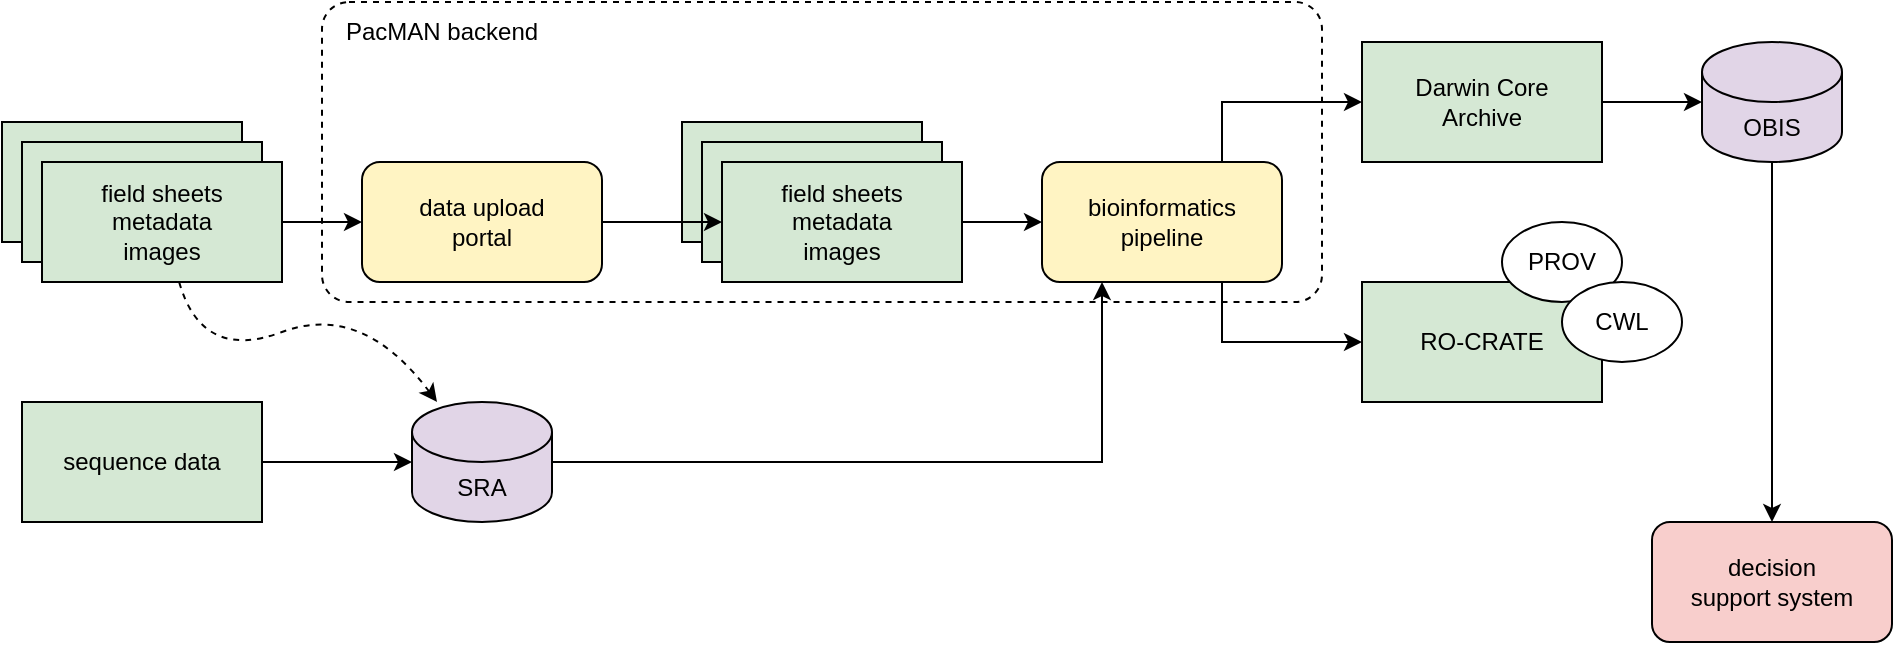 <mxfile version="20.3.0" type="device"><diagram id="5xzMb8KIN-QtyY2DBHGz" name="Page-1"><mxGraphModel dx="1018" dy="681" grid="1" gridSize="10" guides="1" tooltips="1" connect="1" arrows="1" fold="1" page="1" pageScale="1" pageWidth="1654" pageHeight="1169" math="0" shadow="0"><root><mxCell id="0"/><mxCell id="1" parent="0"/><mxCell id="pVi37tHYbXQBH9m1CNZS-10" value="" style="rounded=1;whiteSpace=wrap;html=1;dashed=1;fillColor=none;arcSize=9;" vertex="1" parent="1"><mxGeometry x="360" y="320" width="500" height="150" as="geometry"/></mxCell><mxCell id="pVi37tHYbXQBH9m1CNZS-1" value="" style="rounded=0;whiteSpace=wrap;html=1;align=left;fillColor=#D5E8D4;" vertex="1" parent="1"><mxGeometry x="540" y="380" width="120" height="60" as="geometry"/></mxCell><mxCell id="pVi37tHYbXQBH9m1CNZS-2" value="" style="rounded=0;whiteSpace=wrap;html=1;align=left;fillColor=#D5E8D4;" vertex="1" parent="1"><mxGeometry x="550" y="390" width="120" height="60" as="geometry"/></mxCell><mxCell id="pVi37tHYbXQBH9m1CNZS-3" value="field sheets&lt;br&gt;metadata&lt;br&gt;images" style="rounded=0;whiteSpace=wrap;html=1;fillColor=#D5E8D4;" vertex="1" parent="1"><mxGeometry x="560" y="400" width="120" height="60" as="geometry"/></mxCell><mxCell id="OLtJ9Sjt5ERu6fErykhF-8" value="" style="rounded=0;whiteSpace=wrap;html=1;align=left;fillColor=#D5E8D4;" parent="1" vertex="1"><mxGeometry x="200" y="380" width="120" height="60" as="geometry"/></mxCell><mxCell id="OLtJ9Sjt5ERu6fErykhF-7" value="" style="rounded=0;whiteSpace=wrap;html=1;align=left;fillColor=#D5E8D4;" parent="1" vertex="1"><mxGeometry x="210" y="390" width="120" height="60" as="geometry"/></mxCell><mxCell id="OLtJ9Sjt5ERu6fErykhF-2" value="field sheets&lt;br&gt;metadata&lt;br&gt;images" style="rounded=0;whiteSpace=wrap;html=1;fillColor=#D5E8D4;" parent="1" vertex="1"><mxGeometry x="220" y="400" width="120" height="60" as="geometry"/></mxCell><mxCell id="OLtJ9Sjt5ERu6fErykhF-3" value="sequence data" style="rounded=0;whiteSpace=wrap;html=1;fillColor=#D5E8D4;" parent="1" vertex="1"><mxGeometry x="210" y="520" width="120" height="60" as="geometry"/></mxCell><mxCell id="pVi37tHYbXQBH9m1CNZS-6" style="edgeStyle=orthogonalEdgeStyle;rounded=0;orthogonalLoop=1;jettySize=auto;html=1;exitX=1;exitY=0.5;exitDx=0;exitDy=0;exitPerimeter=0;entryX=0.25;entryY=1;entryDx=0;entryDy=0;" edge="1" parent="1" source="OLtJ9Sjt5ERu6fErykhF-4" target="OLtJ9Sjt5ERu6fErykhF-19"><mxGeometry relative="1" as="geometry"/></mxCell><mxCell id="OLtJ9Sjt5ERu6fErykhF-4" value="SRA" style="shape=cylinder3;whiteSpace=wrap;html=1;boundedLbl=1;backgroundOutline=1;size=15;fillColor=#E1D5E7;" parent="1" vertex="1"><mxGeometry x="405" y="520" width="70" height="60" as="geometry"/></mxCell><mxCell id="OLtJ9Sjt5ERu6fErykhF-5" value="" style="endArrow=classic;html=1;rounded=0;" parent="1" source="OLtJ9Sjt5ERu6fErykhF-3" target="OLtJ9Sjt5ERu6fErykhF-4" edge="1"><mxGeometry width="50" height="50" relative="1" as="geometry"><mxPoint x="200" y="600" as="sourcePoint"/><mxPoint x="250" y="550" as="targetPoint"/></mxGeometry></mxCell><mxCell id="OLtJ9Sjt5ERu6fErykhF-6" value="" style="curved=1;endArrow=classic;html=1;rounded=0;dashed=1;" parent="1" source="OLtJ9Sjt5ERu6fErykhF-2" target="OLtJ9Sjt5ERu6fErykhF-4" edge="1"><mxGeometry width="50" height="50" relative="1" as="geometry"><mxPoint x="390" y="690" as="sourcePoint"/><mxPoint x="440" y="640" as="targetPoint"/><Array as="points"><mxPoint x="300" y="500"/><mxPoint x="380" y="470"/></Array></mxGeometry></mxCell><mxCell id="pVi37tHYbXQBH9m1CNZS-7" style="edgeStyle=orthogonalEdgeStyle;rounded=0;orthogonalLoop=1;jettySize=auto;html=1;exitX=1;exitY=0.5;exitDx=0;exitDy=0;entryX=0;entryY=0.5;entryDx=0;entryDy=0;" edge="1" parent="1" source="OLtJ9Sjt5ERu6fErykhF-9" target="pVi37tHYbXQBH9m1CNZS-3"><mxGeometry relative="1" as="geometry"/></mxCell><mxCell id="OLtJ9Sjt5ERu6fErykhF-9" value="data upload&lt;br&gt;portal" style="rounded=1;whiteSpace=wrap;html=1;fillColor=#FFF4C3;" parent="1" vertex="1"><mxGeometry x="380" y="400" width="120" height="60" as="geometry"/></mxCell><mxCell id="OLtJ9Sjt5ERu6fErykhF-10" value="" style="endArrow=classic;html=1;rounded=0;" parent="1" source="OLtJ9Sjt5ERu6fErykhF-2" target="OLtJ9Sjt5ERu6fErykhF-9" edge="1"><mxGeometry width="50" height="50" relative="1" as="geometry"><mxPoint x="350" y="470" as="sourcePoint"/><mxPoint x="400" y="420" as="targetPoint"/></mxGeometry></mxCell><mxCell id="OLtJ9Sjt5ERu6fErykhF-11" value="RO-CRATE" style="rounded=0;whiteSpace=wrap;html=1;fillColor=#D5E8D4;" parent="1" vertex="1"><mxGeometry x="880" y="460" width="120" height="60" as="geometry"/></mxCell><mxCell id="OLtJ9Sjt5ERu6fErykhF-12" value="Darwin Core&lt;br&gt;Archive" style="rounded=0;whiteSpace=wrap;html=1;fillColor=#D5E8D4;" parent="1" vertex="1"><mxGeometry x="880" y="340" width="120" height="60" as="geometry"/></mxCell><mxCell id="OLtJ9Sjt5ERu6fErykhF-16" value="PROV" style="ellipse;whiteSpace=wrap;html=1;" parent="1" vertex="1"><mxGeometry x="950" y="430" width="60" height="40" as="geometry"/></mxCell><mxCell id="OLtJ9Sjt5ERu6fErykhF-17" value="CWL" style="ellipse;whiteSpace=wrap;html=1;" parent="1" vertex="1"><mxGeometry x="980" y="460" width="60" height="40" as="geometry"/></mxCell><mxCell id="pVi37tHYbXQBH9m1CNZS-8" style="edgeStyle=orthogonalEdgeStyle;rounded=0;orthogonalLoop=1;jettySize=auto;html=1;exitX=0.75;exitY=0;exitDx=0;exitDy=0;entryX=0;entryY=0.5;entryDx=0;entryDy=0;" edge="1" parent="1" source="OLtJ9Sjt5ERu6fErykhF-19" target="OLtJ9Sjt5ERu6fErykhF-12"><mxGeometry relative="1" as="geometry"/></mxCell><mxCell id="pVi37tHYbXQBH9m1CNZS-9" style="edgeStyle=orthogonalEdgeStyle;rounded=0;orthogonalLoop=1;jettySize=auto;html=1;exitX=0.75;exitY=1;exitDx=0;exitDy=0;entryX=0;entryY=0.5;entryDx=0;entryDy=0;" edge="1" parent="1" source="OLtJ9Sjt5ERu6fErykhF-19" target="OLtJ9Sjt5ERu6fErykhF-11"><mxGeometry relative="1" as="geometry"/></mxCell><mxCell id="OLtJ9Sjt5ERu6fErykhF-19" value="bioinformatics&lt;br&gt;pipeline" style="rounded=1;whiteSpace=wrap;html=1;fillColor=#FFF4C3;" parent="1" vertex="1"><mxGeometry x="720" y="400" width="120" height="60" as="geometry"/></mxCell><mxCell id="pVi37tHYbXQBH9m1CNZS-13" style="edgeStyle=orthogonalEdgeStyle;rounded=0;orthogonalLoop=1;jettySize=auto;html=1;exitX=0.5;exitY=1;exitDx=0;exitDy=0;exitPerimeter=0;entryX=0.5;entryY=0;entryDx=0;entryDy=0;" edge="1" parent="1" source="OLtJ9Sjt5ERu6fErykhF-21" target="pVi37tHYbXQBH9m1CNZS-12"><mxGeometry relative="1" as="geometry"/></mxCell><mxCell id="OLtJ9Sjt5ERu6fErykhF-21" value="OBIS" style="shape=cylinder3;whiteSpace=wrap;html=1;boundedLbl=1;backgroundOutline=1;size=15;fillColor=#E1D5E7;" parent="1" vertex="1"><mxGeometry x="1050" y="340" width="70" height="60" as="geometry"/></mxCell><mxCell id="OLtJ9Sjt5ERu6fErykhF-22" value="" style="endArrow=classic;html=1;rounded=0;" parent="1" source="OLtJ9Sjt5ERu6fErykhF-12" target="OLtJ9Sjt5ERu6fErykhF-21" edge="1"><mxGeometry width="50" height="50" relative="1" as="geometry"><mxPoint x="810" y="414.286" as="sourcePoint"/><mxPoint x="890" y="380" as="targetPoint"/></mxGeometry></mxCell><mxCell id="pVi37tHYbXQBH9m1CNZS-5" style="edgeStyle=orthogonalEdgeStyle;rounded=0;orthogonalLoop=1;jettySize=auto;html=1;exitX=1;exitY=0.5;exitDx=0;exitDy=0;entryX=0;entryY=0.5;entryDx=0;entryDy=0;" edge="1" parent="1" source="pVi37tHYbXQBH9m1CNZS-3" target="OLtJ9Sjt5ERu6fErykhF-19"><mxGeometry relative="1" as="geometry"/></mxCell><mxCell id="pVi37tHYbXQBH9m1CNZS-11" value="PacMAN backend" style="text;html=1;strokeColor=none;fillColor=none;align=left;verticalAlign=middle;whiteSpace=wrap;rounded=0;dashed=1;" vertex="1" parent="1"><mxGeometry x="370" y="320" width="180" height="30" as="geometry"/></mxCell><mxCell id="pVi37tHYbXQBH9m1CNZS-12" value="decision&lt;br&gt;support system" style="rounded=1;whiteSpace=wrap;html=1;fillColor=#F8CECC;" vertex="1" parent="1"><mxGeometry x="1025" y="580" width="120" height="60" as="geometry"/></mxCell></root></mxGraphModel></diagram></mxfile>